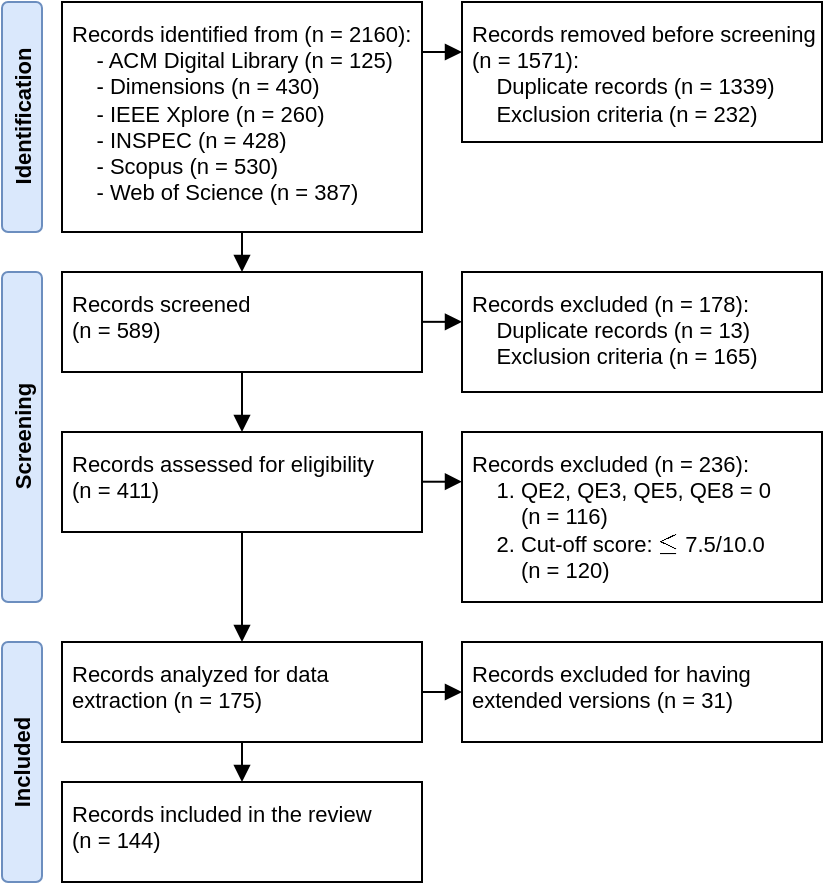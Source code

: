<mxfile version="19.0.3" type="device"><diagram id="-SvZJyCZ2oTWPze2D8M6" name="selection"><mxGraphModel dx="510" dy="641" grid="1" gridSize="5" guides="1" tooltips="1" connect="1" arrows="1" fold="1" page="1" pageScale="1" pageWidth="827" pageHeight="1169" math="1" shadow="0"><root><mxCell id="0"/><mxCell id="1" parent="0"/><mxCell id="rofuksAHTLjdw5w64DGp-1" value="&lt;b style=&quot;font-size: 11px;&quot;&gt;Identification&lt;/b&gt;" style="rounded=1;whiteSpace=wrap;html=1;rotation=-90;fontSize=11;fillColor=#dae8fc;strokeColor=#6c8ebf;" parent="1" vertex="1"><mxGeometry x="-27.5" y="67.5" width="115" height="20" as="geometry"/></mxCell><mxCell id="rofuksAHTLjdw5w64DGp-8" style="edgeStyle=orthogonalEdgeStyle;rounded=0;orthogonalLoop=1;jettySize=auto;html=1;exitX=0.5;exitY=1;exitDx=0;exitDy=0;entryX=0.5;entryY=0;entryDx=0;entryDy=0;fontSize=11;endArrow=block;endFill=1;" parent="1" source="rofuksAHTLjdw5w64DGp-2" target="rofuksAHTLjdw5w64DGp-5" edge="1"><mxGeometry relative="1" as="geometry"/></mxCell><mxCell id="rofuksAHTLjdw5w64DGp-2" value="Records identified from (n = 2160):&lt;br style=&quot;font-size: 11px&quot;&gt;&amp;nbsp; &amp;nbsp; - ACM Digital Library (n = 125)&lt;br style=&quot;font-size: 11px&quot;&gt;&amp;nbsp; &amp;nbsp; - Dimensions (n = 430)&lt;br style=&quot;font-size: 11px&quot;&gt;&amp;nbsp; &amp;nbsp; - IEEE Xplore (n = 260)&lt;br style=&quot;font-size: 11px&quot;&gt;&amp;nbsp; &amp;nbsp; - INSPEC (n = 428)&lt;br style=&quot;font-size: 11px&quot;&gt;&amp;nbsp; &amp;nbsp; - Scopus (n = 530)&lt;br style=&quot;font-size: 11px&quot;&gt;&amp;nbsp; &amp;nbsp; - Web of Science (n = 387)" style="rounded=0;whiteSpace=wrap;html=1;align=left;spacing=5;fontSize=11;verticalAlign=top;" parent="1" vertex="1"><mxGeometry x="50" y="20" width="180" height="115" as="geometry"/></mxCell><mxCell id="rofuksAHTLjdw5w64DGp-3" value="Records removed before screening (n = 1571):&lt;br style=&quot;font-size: 11px&quot;&gt;&amp;nbsp; &amp;nbsp; Duplicate records (n = 1339)&lt;br style=&quot;font-size: 11px&quot;&gt;&amp;nbsp; &amp;nbsp; Exclusion criteria (n = 232)" style="rounded=0;whiteSpace=wrap;html=1;align=left;spacing=5;fontSize=11;verticalAlign=top;" parent="1" vertex="1"><mxGeometry x="250" y="20" width="180" height="70" as="geometry"/></mxCell><mxCell id="rofuksAHTLjdw5w64DGp-12" style="edgeStyle=orthogonalEdgeStyle;rounded=0;orthogonalLoop=1;jettySize=auto;html=1;exitX=0.5;exitY=1;exitDx=0;exitDy=0;entryX=0.5;entryY=0;entryDx=0;entryDy=0;fontSize=11;endArrow=block;endFill=1;" parent="1" source="rofuksAHTLjdw5w64DGp-5" target="rofuksAHTLjdw5w64DGp-9" edge="1"><mxGeometry relative="1" as="geometry"/></mxCell><mxCell id="rofuksAHTLjdw5w64DGp-5" value="Records screened&lt;br&gt;(n = 589)" style="rounded=0;whiteSpace=wrap;html=1;align=left;spacing=5;fontSize=11;verticalAlign=top;" parent="1" vertex="1"><mxGeometry x="50" y="155" width="180" height="50" as="geometry"/></mxCell><mxCell id="rofuksAHTLjdw5w64DGp-6" value="Records excluded (n = 178):&lt;br&gt;&amp;nbsp; &amp;nbsp; Duplicate records (n = 13)&lt;br&gt;&amp;nbsp; &amp;nbsp; Exclusion criteria (n = 165)" style="rounded=0;whiteSpace=wrap;html=1;align=left;spacing=5;fontSize=11;verticalAlign=top;" parent="1" vertex="1"><mxGeometry x="250" y="155" width="180" height="60" as="geometry"/></mxCell><mxCell id="rofuksAHTLjdw5w64DGp-17" style="edgeStyle=orthogonalEdgeStyle;rounded=0;orthogonalLoop=1;jettySize=auto;html=1;exitX=0.5;exitY=1;exitDx=0;exitDy=0;entryX=0.5;entryY=0;entryDx=0;entryDy=0;fontSize=11;endArrow=block;endFill=1;" parent="1" source="rofuksAHTLjdw5w64DGp-9" target="rofuksAHTLjdw5w64DGp-16" edge="1"><mxGeometry relative="1" as="geometry"/></mxCell><mxCell id="rofuksAHTLjdw5w64DGp-9" value="Records assessed for eligibility&lt;br&gt;(n = 411)" style="rounded=0;whiteSpace=wrap;html=1;align=left;spacing=5;fontSize=11;verticalAlign=top;" parent="1" vertex="1"><mxGeometry x="50" y="235" width="180" height="50" as="geometry"/></mxCell><mxCell id="rofuksAHTLjdw5w64DGp-10" value="Records excluded (n = 236):&lt;br&gt;&amp;nbsp; &amp;nbsp; 1. QE2, QE3, QE5, QE8 = 0&lt;br&gt;&amp;nbsp; &amp;nbsp; &amp;nbsp; &amp;nbsp; (n = 116)&lt;br&gt;&amp;nbsp; &amp;nbsp; 2. Cut-off score: \(\leq\) 7.5/10.0&lt;br&gt;&amp;nbsp; &amp;nbsp; &amp;nbsp; &amp;nbsp; (n = 120)" style="rounded=0;whiteSpace=wrap;html=1;align=left;spacing=5;fontSize=11;verticalAlign=top;" parent="1" vertex="1"><mxGeometry x="250" y="235" width="180" height="85" as="geometry"/></mxCell><mxCell id="rofuksAHTLjdw5w64DGp-15" value="&lt;b style=&quot;font-size: 11px;&quot;&gt;Screening&lt;/b&gt;" style="rounded=1;whiteSpace=wrap;html=1;rotation=-90;fontSize=11;fillColor=#dae8fc;strokeColor=#6c8ebf;" parent="1" vertex="1"><mxGeometry x="-52.5" y="227.5" width="165" height="20" as="geometry"/></mxCell><mxCell id="MXCxdQ8cpraDthWH_o_3-9" style="edgeStyle=none;rounded=0;orthogonalLoop=1;jettySize=auto;html=1;exitX=0.5;exitY=1;exitDx=0;exitDy=0;entryX=0.5;entryY=0;entryDx=0;entryDy=0;endArrow=block;endFill=1;" parent="1" source="rofuksAHTLjdw5w64DGp-16" target="MXCxdQ8cpraDthWH_o_3-8" edge="1"><mxGeometry relative="1" as="geometry"/></mxCell><mxCell id="rofuksAHTLjdw5w64DGp-16" value="Records analyzed for data extraction (n = 175)" style="rounded=0;whiteSpace=wrap;html=1;align=left;spacing=5;fontSize=11;verticalAlign=top;" parent="1" vertex="1"><mxGeometry x="50" y="340" width="180" height="50" as="geometry"/></mxCell><mxCell id="rofuksAHTLjdw5w64DGp-18" value="&lt;b style=&quot;font-size: 11px;&quot;&gt;Included&lt;/b&gt;" style="rounded=1;whiteSpace=wrap;html=1;rotation=-90;fontSize=11;fillColor=#dae8fc;strokeColor=#6c8ebf;" parent="1" vertex="1"><mxGeometry x="-30" y="390" width="120" height="20" as="geometry"/></mxCell><mxCell id="MXCxdQ8cpraDthWH_o_3-1" value="Records excluded for having extended versions (n = 31)" style="rounded=0;whiteSpace=wrap;html=1;align=left;spacing=5;fontSize=11;verticalAlign=top;" parent="1" vertex="1"><mxGeometry x="250" y="340" width="180" height="50" as="geometry"/></mxCell><mxCell id="MXCxdQ8cpraDthWH_o_3-4" style="rounded=0;orthogonalLoop=1;jettySize=auto;html=1;exitX=1;exitY=0.5;exitDx=0;exitDy=0;startArrow=none;startFill=0;endArrow=block;endFill=1;" parent="1" edge="1"><mxGeometry relative="1" as="geometry"><mxPoint x="250" y="45" as="targetPoint"/><mxPoint x="230" y="45" as="sourcePoint"/></mxGeometry></mxCell><mxCell id="MXCxdQ8cpraDthWH_o_3-5" style="rounded=0;orthogonalLoop=1;jettySize=auto;html=1;exitX=1;exitY=0.5;exitDx=0;exitDy=0;startArrow=none;startFill=0;endArrow=block;endFill=1;" parent="1" edge="1"><mxGeometry relative="1" as="geometry"><mxPoint x="250" y="179.92" as="targetPoint"/><mxPoint x="230" y="179.92" as="sourcePoint"/></mxGeometry></mxCell><mxCell id="MXCxdQ8cpraDthWH_o_3-6" style="rounded=0;orthogonalLoop=1;jettySize=auto;html=1;exitX=1;exitY=0.5;exitDx=0;exitDy=0;startArrow=none;startFill=0;endArrow=block;endFill=1;" parent="1" edge="1"><mxGeometry relative="1" as="geometry"><mxPoint x="250" y="259.86" as="targetPoint"/><mxPoint x="230" y="259.86" as="sourcePoint"/></mxGeometry></mxCell><mxCell id="MXCxdQ8cpraDthWH_o_3-7" style="rounded=0;orthogonalLoop=1;jettySize=auto;html=1;exitX=1;exitY=0.5;exitDx=0;exitDy=0;startArrow=none;startFill=0;endArrow=block;endFill=1;" parent="1" edge="1"><mxGeometry relative="1" as="geometry"><mxPoint x="250" y="365" as="targetPoint"/><mxPoint x="230" y="365" as="sourcePoint"/></mxGeometry></mxCell><mxCell id="MXCxdQ8cpraDthWH_o_3-8" value="Records included in the review&lt;br&gt;(n = 144)" style="rounded=0;whiteSpace=wrap;html=1;align=left;spacing=5;fontSize=11;verticalAlign=top;" parent="1" vertex="1"><mxGeometry x="50" y="410" width="180" height="50" as="geometry"/></mxCell></root></mxGraphModel></diagram></mxfile>